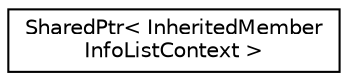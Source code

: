 digraph "Graphical Class Hierarchy"
{
 // INTERACTIVE_SVG=YES
 // LATEX_PDF_SIZE
  edge [fontname="Helvetica",fontsize="10",labelfontname="Helvetica",labelfontsize="10"];
  node [fontname="Helvetica",fontsize="10",shape=record];
  rankdir="LR";
  Node0 [label="SharedPtr\< InheritedMember\lInfoListContext \>",height=0.2,width=0.4,color="black", fillcolor="white", style="filled",URL="$df/d12/class_shared_ptr.html",tooltip=" "];
}
